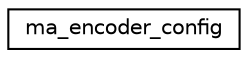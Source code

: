 digraph "Graphical Class Hierarchy"
{
 // LATEX_PDF_SIZE
  edge [fontname="Helvetica",fontsize="10",labelfontname="Helvetica",labelfontsize="10"];
  node [fontname="Helvetica",fontsize="10",shape=record];
  rankdir="LR";
  Node0 [label="ma_encoder_config",height=0.2,width=0.4,color="black", fillcolor="white", style="filled",URL="$structma__encoder__config.html",tooltip=" "];
}
